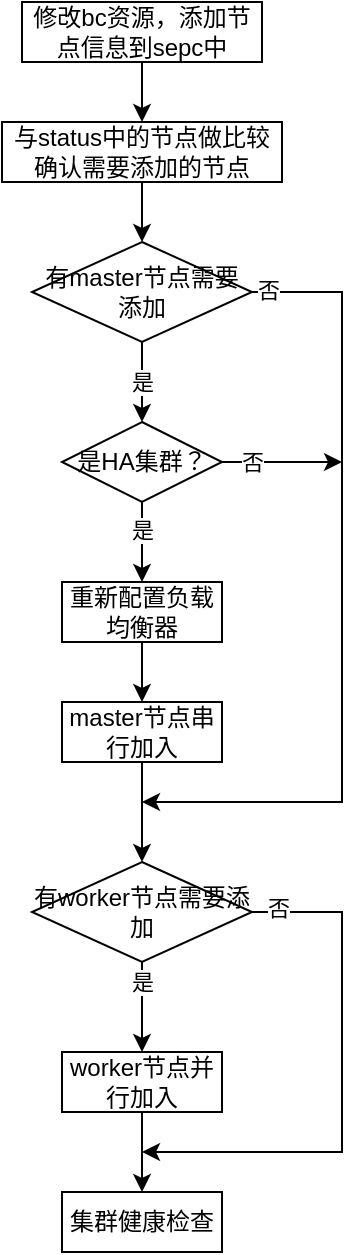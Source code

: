<mxfile version="21.1.7" type="github">
  <diagram name="第 1 页" id="zT4W01S-cl8MvEPdsr_O">
    <mxGraphModel dx="1687" dy="785" grid="1" gridSize="10" guides="1" tooltips="1" connect="1" arrows="1" fold="1" page="1" pageScale="1" pageWidth="827" pageHeight="1169" math="0" shadow="0">
      <root>
        <mxCell id="0" />
        <mxCell id="1" parent="0" />
        <mxCell id="QrTfvvCOfK35iwcgcaVT-10" value="" style="edgeStyle=orthogonalEdgeStyle;rounded=0;orthogonalLoop=1;jettySize=auto;html=1;" edge="1" parent="1" source="QrTfvvCOfK35iwcgcaVT-1" target="QrTfvvCOfK35iwcgcaVT-2">
          <mxGeometry relative="1" as="geometry" />
        </mxCell>
        <mxCell id="QrTfvvCOfK35iwcgcaVT-1" value="修改bc资源，添加节点信息到sepc中" style="rounded=0;whiteSpace=wrap;html=1;" vertex="1" parent="1">
          <mxGeometry x="110" y="80" width="120" height="30" as="geometry" />
        </mxCell>
        <mxCell id="QrTfvvCOfK35iwcgcaVT-11" value="" style="edgeStyle=orthogonalEdgeStyle;rounded=0;orthogonalLoop=1;jettySize=auto;html=1;" edge="1" parent="1" source="QrTfvvCOfK35iwcgcaVT-2" target="QrTfvvCOfK35iwcgcaVT-5">
          <mxGeometry relative="1" as="geometry" />
        </mxCell>
        <mxCell id="QrTfvvCOfK35iwcgcaVT-2" value="与status中的节点做比较确认需要添加的节点" style="rounded=0;whiteSpace=wrap;html=1;" vertex="1" parent="1">
          <mxGeometry x="100" y="140" width="140" height="30" as="geometry" />
        </mxCell>
        <mxCell id="QrTfvvCOfK35iwcgcaVT-13" value="" style="edgeStyle=orthogonalEdgeStyle;rounded=0;orthogonalLoop=1;jettySize=auto;html=1;" edge="1" parent="1" source="QrTfvvCOfK35iwcgcaVT-3" target="QrTfvvCOfK35iwcgcaVT-6">
          <mxGeometry relative="1" as="geometry" />
        </mxCell>
        <mxCell id="QrTfvvCOfK35iwcgcaVT-3" value="master节点串行加入" style="rounded=0;whiteSpace=wrap;html=1;" vertex="1" parent="1">
          <mxGeometry x="130" y="430" width="80" height="30" as="geometry" />
        </mxCell>
        <mxCell id="QrTfvvCOfK35iwcgcaVT-15" value="" style="edgeStyle=orthogonalEdgeStyle;rounded=0;orthogonalLoop=1;jettySize=auto;html=1;" edge="1" parent="1" source="QrTfvvCOfK35iwcgcaVT-4" target="QrTfvvCOfK35iwcgcaVT-8">
          <mxGeometry relative="1" as="geometry" />
        </mxCell>
        <mxCell id="QrTfvvCOfK35iwcgcaVT-4" value="worker节点并行加入" style="rounded=0;whiteSpace=wrap;html=1;" vertex="1" parent="1">
          <mxGeometry x="130" y="605" width="80" height="30" as="geometry" />
        </mxCell>
        <mxCell id="QrTfvvCOfK35iwcgcaVT-28" value="" style="edgeStyle=orthogonalEdgeStyle;rounded=0;orthogonalLoop=1;jettySize=auto;html=1;" edge="1" parent="1" source="QrTfvvCOfK35iwcgcaVT-5" target="QrTfvvCOfK35iwcgcaVT-24">
          <mxGeometry relative="1" as="geometry" />
        </mxCell>
        <mxCell id="QrTfvvCOfK35iwcgcaVT-29" value="是" style="edgeLabel;html=1;align=center;verticalAlign=middle;resizable=0;points=[];" vertex="1" connectable="0" parent="QrTfvvCOfK35iwcgcaVT-28">
          <mxGeometry x="-0.667" relative="1" as="geometry">
            <mxPoint y="13" as="offset" />
          </mxGeometry>
        </mxCell>
        <mxCell id="QrTfvvCOfK35iwcgcaVT-31" style="edgeStyle=orthogonalEdgeStyle;rounded=0;orthogonalLoop=1;jettySize=auto;html=1;exitX=1;exitY=0.5;exitDx=0;exitDy=0;" edge="1" parent="1" source="QrTfvvCOfK35iwcgcaVT-5">
          <mxGeometry relative="1" as="geometry">
            <mxPoint x="170" y="480" as="targetPoint" />
            <Array as="points">
              <mxPoint x="270" y="225" />
              <mxPoint x="270" y="480" />
            </Array>
          </mxGeometry>
        </mxCell>
        <mxCell id="QrTfvvCOfK35iwcgcaVT-34" value="否" style="edgeLabel;html=1;align=center;verticalAlign=middle;resizable=0;points=[];" vertex="1" connectable="0" parent="QrTfvvCOfK35iwcgcaVT-31">
          <mxGeometry x="-0.963" y="1" relative="1" as="geometry">
            <mxPoint as="offset" />
          </mxGeometry>
        </mxCell>
        <mxCell id="QrTfvvCOfK35iwcgcaVT-5" value="有master节点需要添加" style="rhombus;whiteSpace=wrap;html=1;" vertex="1" parent="1">
          <mxGeometry x="115" y="200" width="110" height="50" as="geometry" />
        </mxCell>
        <mxCell id="QrTfvvCOfK35iwcgcaVT-14" value="" style="edgeStyle=orthogonalEdgeStyle;rounded=0;orthogonalLoop=1;jettySize=auto;html=1;" edge="1" parent="1" source="QrTfvvCOfK35iwcgcaVT-6" target="QrTfvvCOfK35iwcgcaVT-4">
          <mxGeometry relative="1" as="geometry" />
        </mxCell>
        <mxCell id="QrTfvvCOfK35iwcgcaVT-21" value="是" style="edgeLabel;html=1;align=center;verticalAlign=middle;resizable=0;points=[];" vertex="1" connectable="0" parent="QrTfvvCOfK35iwcgcaVT-14">
          <mxGeometry x="-0.751" relative="1" as="geometry">
            <mxPoint y="4" as="offset" />
          </mxGeometry>
        </mxCell>
        <mxCell id="QrTfvvCOfK35iwcgcaVT-19" style="edgeStyle=orthogonalEdgeStyle;rounded=0;orthogonalLoop=1;jettySize=auto;html=1;exitX=1;exitY=0.5;exitDx=0;exitDy=0;" edge="1" parent="1" source="QrTfvvCOfK35iwcgcaVT-6">
          <mxGeometry relative="1" as="geometry">
            <mxPoint x="170" y="655" as="targetPoint" />
            <Array as="points">
              <mxPoint x="270" y="535" />
              <mxPoint x="270" y="655" />
            </Array>
          </mxGeometry>
        </mxCell>
        <mxCell id="QrTfvvCOfK35iwcgcaVT-20" value="否" style="edgeLabel;html=1;align=center;verticalAlign=middle;resizable=0;points=[];" vertex="1" connectable="0" parent="QrTfvvCOfK35iwcgcaVT-19">
          <mxGeometry x="-0.9" y="2" relative="1" as="geometry">
            <mxPoint as="offset" />
          </mxGeometry>
        </mxCell>
        <mxCell id="QrTfvvCOfK35iwcgcaVT-6" value="有worker节点需要添加" style="rhombus;whiteSpace=wrap;html=1;" vertex="1" parent="1">
          <mxGeometry x="115" y="510" width="110" height="50" as="geometry" />
        </mxCell>
        <mxCell id="QrTfvvCOfK35iwcgcaVT-8" value="集群健康检查" style="rounded=0;whiteSpace=wrap;html=1;" vertex="1" parent="1">
          <mxGeometry x="130" y="675" width="80" height="30" as="geometry" />
        </mxCell>
        <mxCell id="QrTfvvCOfK35iwcgcaVT-26" value="" style="edgeStyle=orthogonalEdgeStyle;rounded=0;orthogonalLoop=1;jettySize=auto;html=1;" edge="1" parent="1" source="QrTfvvCOfK35iwcgcaVT-24" target="QrTfvvCOfK35iwcgcaVT-25">
          <mxGeometry relative="1" as="geometry" />
        </mxCell>
        <mxCell id="QrTfvvCOfK35iwcgcaVT-30" value="是" style="edgeLabel;html=1;align=center;verticalAlign=middle;resizable=0;points=[];" vertex="1" connectable="0" parent="QrTfvvCOfK35iwcgcaVT-26">
          <mxGeometry x="-0.3" relative="1" as="geometry">
            <mxPoint as="offset" />
          </mxGeometry>
        </mxCell>
        <mxCell id="QrTfvvCOfK35iwcgcaVT-33" style="edgeStyle=orthogonalEdgeStyle;rounded=0;orthogonalLoop=1;jettySize=auto;html=1;exitX=1;exitY=0.5;exitDx=0;exitDy=0;" edge="1" parent="1" source="QrTfvvCOfK35iwcgcaVT-24">
          <mxGeometry relative="1" as="geometry">
            <mxPoint x="270" y="310" as="targetPoint" />
          </mxGeometry>
        </mxCell>
        <mxCell id="QrTfvvCOfK35iwcgcaVT-35" value="否" style="edgeLabel;html=1;align=center;verticalAlign=middle;resizable=0;points=[];" vertex="1" connectable="0" parent="QrTfvvCOfK35iwcgcaVT-33">
          <mxGeometry x="-0.767" y="1" relative="1" as="geometry">
            <mxPoint x="8" y="1" as="offset" />
          </mxGeometry>
        </mxCell>
        <mxCell id="QrTfvvCOfK35iwcgcaVT-24" value="是HA集群？" style="rhombus;whiteSpace=wrap;html=1;" vertex="1" parent="1">
          <mxGeometry x="130" y="290" width="80" height="40" as="geometry" />
        </mxCell>
        <mxCell id="QrTfvvCOfK35iwcgcaVT-27" value="" style="edgeStyle=orthogonalEdgeStyle;rounded=0;orthogonalLoop=1;jettySize=auto;html=1;" edge="1" parent="1" source="QrTfvvCOfK35iwcgcaVT-25" target="QrTfvvCOfK35iwcgcaVT-3">
          <mxGeometry relative="1" as="geometry" />
        </mxCell>
        <mxCell id="QrTfvvCOfK35iwcgcaVT-25" value="重新配置负载均衡器" style="rounded=0;whiteSpace=wrap;html=1;" vertex="1" parent="1">
          <mxGeometry x="130" y="370" width="80" height="30" as="geometry" />
        </mxCell>
      </root>
    </mxGraphModel>
  </diagram>
</mxfile>
